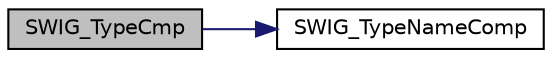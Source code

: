 digraph "SWIG_TypeCmp"
{
 // LATEX_PDF_SIZE
  edge [fontname="Helvetica",fontsize="10",labelfontname="Helvetica",labelfontsize="10"];
  node [fontname="Helvetica",fontsize="10",shape=record];
  rankdir="LR";
  Node1 [label="SWIG_TypeCmp",height=0.2,width=0.4,color="black", fillcolor="grey75", style="filled", fontcolor="black",tooltip=" "];
  Node1 -> Node2 [color="midnightblue",fontsize="10",style="solid",fontname="Helvetica"];
  Node2 [label="SWIG_TypeNameComp",height=0.2,width=0.4,color="black", fillcolor="white", style="filled",URL="$de/d48/swig__runtime_8h.html#a2f69ad4207037cb391a2b2d5915fcba2",tooltip=" "];
}

